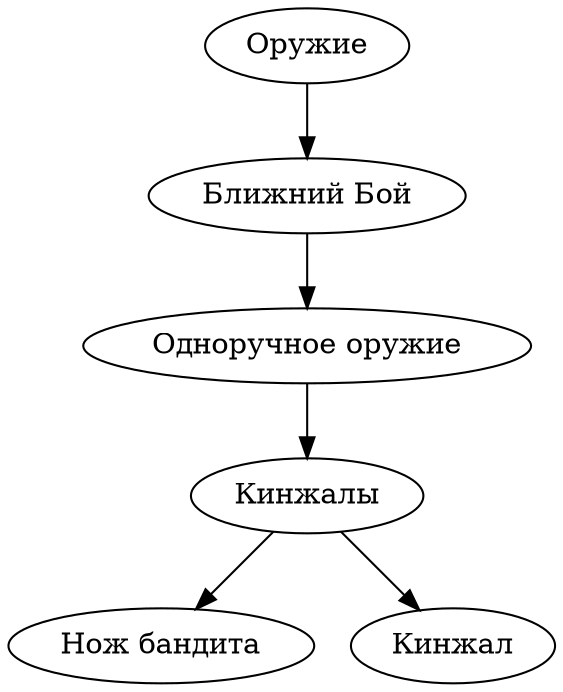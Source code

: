 digraph tree {
    "0x7f4641ddb4c0" [label="Оружие"];
    "0x7f4641ddb220" [label="Ближний Бой"];
    "0x7f4641dafd90" [label="Одноручное оружие"];
    "0x7f4641dafc70" [label="Кинжалы"];
    "0x7f45d83c35e0" [label="Нож бандита"];
    "0x7f45d83b92e0" [label="Кинжал"];
    "0x7f4641ddb4c0" -> "0x7f4641ddb220";
    "0x7f4641ddb220" -> "0x7f4641dafd90";
    "0x7f4641dafd90" -> "0x7f4641dafc70";
    "0x7f4641dafc70" -> "0x7f45d83c35e0";
    "0x7f4641dafc70" -> "0x7f45d83b92e0";
}
